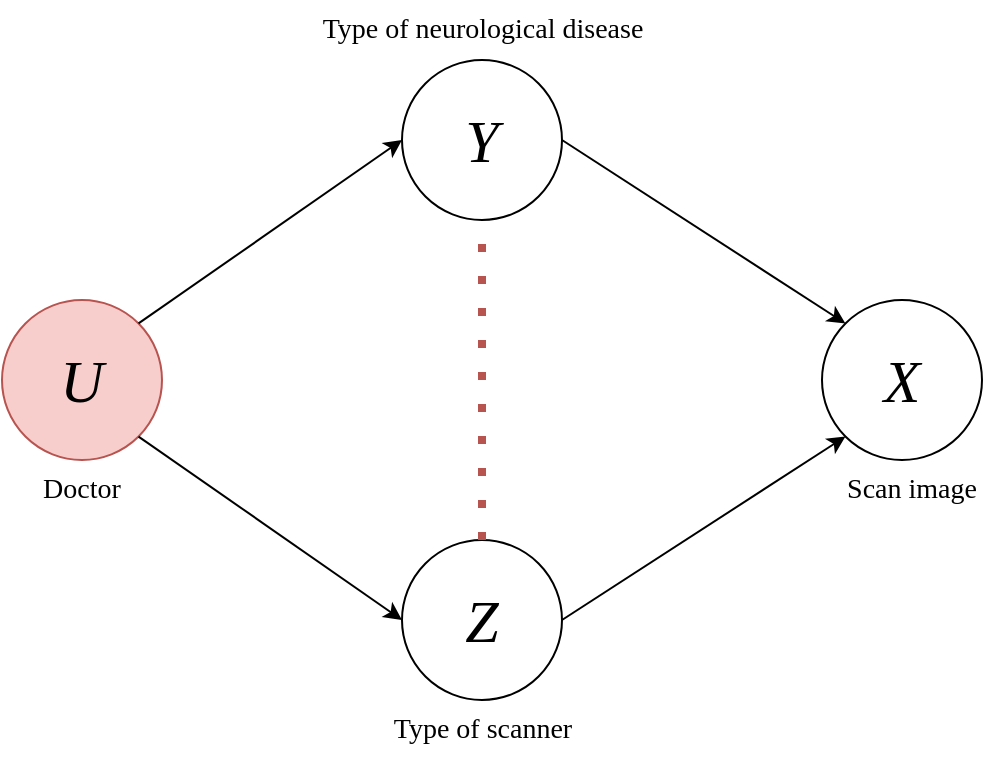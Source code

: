 <mxfile version="24.0.7" type="device">
  <diagram name="Page-1" id="JhJ2gSdfTcsHe6qvJPtq">
    <mxGraphModel dx="1050" dy="557" grid="1" gridSize="10" guides="1" tooltips="1" connect="1" arrows="1" fold="1" page="1" pageScale="1" pageWidth="827" pageHeight="1169" math="0" shadow="0">
      <root>
        <mxCell id="0" />
        <mxCell id="1" parent="0" />
        <mxCell id="9zX5uANu-oJOOim1yeYW-1" value="&lt;i&gt;&lt;font style=&quot;font-size: 30px;&quot; face=&quot;Times New Roman&quot;&gt;Y&lt;/font&gt;&lt;/i&gt;" style="ellipse;whiteSpace=wrap;html=1;aspect=fixed;" vertex="1" parent="1">
          <mxGeometry x="340" y="80" width="80" height="80" as="geometry" />
        </mxCell>
        <mxCell id="9zX5uANu-oJOOim1yeYW-2" value="&lt;i style=&quot;&quot;&gt;&lt;font style=&quot;font-size: 30px;&quot; face=&quot;Times New Roman&quot;&gt;Z&lt;/font&gt;&lt;/i&gt;" style="ellipse;whiteSpace=wrap;html=1;aspect=fixed;" vertex="1" parent="1">
          <mxGeometry x="340" y="320" width="80" height="80" as="geometry" />
        </mxCell>
        <mxCell id="9zX5uANu-oJOOim1yeYW-3" value="&lt;font size=&quot;1&quot; face=&quot;Times New Roman&quot;&gt;&lt;i style=&quot;font-size: 30px;&quot;&gt;X&lt;/i&gt;&lt;/font&gt;" style="ellipse;whiteSpace=wrap;html=1;aspect=fixed;" vertex="1" parent="1">
          <mxGeometry x="550" y="200" width="80" height="80" as="geometry" />
        </mxCell>
        <mxCell id="9zX5uANu-oJOOim1yeYW-4" value="&lt;i&gt;&lt;font style=&quot;font-size: 30px;&quot; face=&quot;Times New Roman&quot;&gt;U&lt;/font&gt;&lt;/i&gt;" style="ellipse;whiteSpace=wrap;html=1;aspect=fixed;fillColor=#f8cecc;strokeColor=#b85450;" vertex="1" parent="1">
          <mxGeometry x="140" y="200" width="80" height="80" as="geometry" />
        </mxCell>
        <mxCell id="9zX5uANu-oJOOim1yeYW-5" value="" style="endArrow=classic;html=1;rounded=0;entryX=0;entryY=0;entryDx=0;entryDy=0;exitX=1;exitY=0.5;exitDx=0;exitDy=0;" edge="1" parent="1" source="9zX5uANu-oJOOim1yeYW-1" target="9zX5uANu-oJOOim1yeYW-3">
          <mxGeometry width="50" height="50" relative="1" as="geometry">
            <mxPoint x="390" y="280" as="sourcePoint" />
            <mxPoint x="440" y="230" as="targetPoint" />
          </mxGeometry>
        </mxCell>
        <mxCell id="9zX5uANu-oJOOim1yeYW-7" value="" style="endArrow=classic;html=1;rounded=0;exitX=1;exitY=0.5;exitDx=0;exitDy=0;entryX=0;entryY=1;entryDx=0;entryDy=0;" edge="1" parent="1" source="9zX5uANu-oJOOim1yeYW-2" target="9zX5uANu-oJOOim1yeYW-3">
          <mxGeometry width="50" height="50" relative="1" as="geometry">
            <mxPoint x="390" y="280" as="sourcePoint" />
            <mxPoint x="553" y="268" as="targetPoint" />
          </mxGeometry>
        </mxCell>
        <mxCell id="9zX5uANu-oJOOim1yeYW-8" value="" style="endArrow=classic;html=1;rounded=0;exitX=1;exitY=0;exitDx=0;exitDy=0;entryX=0;entryY=0.5;entryDx=0;entryDy=0;" edge="1" parent="1" source="9zX5uANu-oJOOim1yeYW-4" target="9zX5uANu-oJOOim1yeYW-1">
          <mxGeometry width="50" height="50" relative="1" as="geometry">
            <mxPoint x="390" y="280" as="sourcePoint" />
            <mxPoint x="440" y="230" as="targetPoint" />
          </mxGeometry>
        </mxCell>
        <mxCell id="9zX5uANu-oJOOim1yeYW-9" value="" style="endArrow=classic;html=1;rounded=0;exitX=1;exitY=1;exitDx=0;exitDy=0;entryX=0;entryY=0.5;entryDx=0;entryDy=0;" edge="1" parent="1" source="9zX5uANu-oJOOim1yeYW-4" target="9zX5uANu-oJOOim1yeYW-2">
          <mxGeometry width="50" height="50" relative="1" as="geometry">
            <mxPoint x="390" y="280" as="sourcePoint" />
            <mxPoint x="440" y="230" as="targetPoint" />
          </mxGeometry>
        </mxCell>
        <mxCell id="9zX5uANu-oJOOim1yeYW-10" value="" style="endArrow=none;dashed=1;html=1;dashPattern=1 3;strokeWidth=4;rounded=0;entryX=0.5;entryY=1;entryDx=0;entryDy=0;exitX=0.5;exitY=0;exitDx=0;exitDy=0;fillColor=#f8cecc;strokeColor=#b85450;" edge="1" parent="1" source="9zX5uANu-oJOOim1yeYW-2" target="9zX5uANu-oJOOim1yeYW-1">
          <mxGeometry width="50" height="50" relative="1" as="geometry">
            <mxPoint x="390" y="280" as="sourcePoint" />
            <mxPoint x="440" y="230" as="targetPoint" />
          </mxGeometry>
        </mxCell>
        <mxCell id="9zX5uANu-oJOOim1yeYW-11" value="&lt;font face=&quot;Times New Roman&quot; style=&quot;font-size: 14px;&quot;&gt;Doctor&lt;/font&gt;" style="text;html=1;align=center;verticalAlign=middle;whiteSpace=wrap;rounded=0;" vertex="1" parent="1">
          <mxGeometry x="150" y="280" width="60" height="30" as="geometry" />
        </mxCell>
        <mxCell id="9zX5uANu-oJOOim1yeYW-12" value="&lt;font style=&quot;font-size: 14px;&quot; face=&quot;Times New Roman&quot;&gt;Scan image&lt;/font&gt;" style="text;html=1;align=center;verticalAlign=middle;whiteSpace=wrap;rounded=0;" vertex="1" parent="1">
          <mxGeometry x="550" y="280" width="90" height="30" as="geometry" />
        </mxCell>
        <mxCell id="9zX5uANu-oJOOim1yeYW-13" value="&lt;font face=&quot;Times New Roman&quot; style=&quot;font-size: 14px;&quot;&gt;Type of neurological disease&lt;/font&gt;" style="text;html=1;align=center;verticalAlign=middle;whiteSpace=wrap;rounded=0;" vertex="1" parent="1">
          <mxGeometry x="292.5" y="50" width="175" height="30" as="geometry" />
        </mxCell>
        <mxCell id="9zX5uANu-oJOOim1yeYW-14" value="&lt;font style=&quot;font-size: 14px;&quot; face=&quot;Times New Roman&quot;&gt;Type of scanner&lt;/font&gt;" style="text;html=1;align=center;verticalAlign=middle;whiteSpace=wrap;rounded=0;" vertex="1" parent="1">
          <mxGeometry x="292.5" y="400" width="175" height="30" as="geometry" />
        </mxCell>
      </root>
    </mxGraphModel>
  </diagram>
</mxfile>
